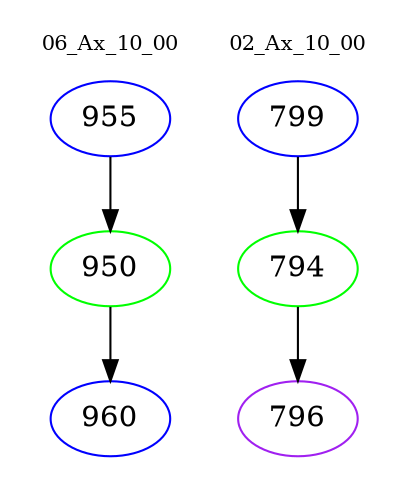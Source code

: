 digraph{
subgraph cluster_0 {
color = white
label = "06_Ax_10_00";
fontsize=10;
T0_955 [label="955", color="blue"]
T0_955 -> T0_950 [color="black"]
T0_950 [label="950", color="green"]
T0_950 -> T0_960 [color="black"]
T0_960 [label="960", color="blue"]
}
subgraph cluster_1 {
color = white
label = "02_Ax_10_00";
fontsize=10;
T1_799 [label="799", color="blue"]
T1_799 -> T1_794 [color="black"]
T1_794 [label="794", color="green"]
T1_794 -> T1_796 [color="black"]
T1_796 [label="796", color="purple"]
}
}
